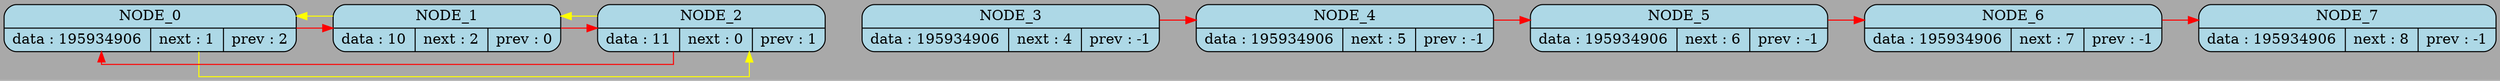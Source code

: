 digraph List
{
	rankdir=LR;
	graph [bgcolor="darkgrey", splines="ortho"]
	node[color="black",fontsize=14];
	edge[color="red",fontcolor="blue",fontsize=12];


node0 [style=filled,fillcolor="lightblue"shape=Mrecord,label="<name> NODE_0 | {data : 195934906 | <next> next : 1 | <prev> prev : 2}"]
node1 [style=filled,fillcolor="lightblue"shape=Mrecord,label="<name> NODE_1 | {data : 10 | <next> next : 2 | <prev> prev : 0}"]
node2 [style=filled,fillcolor="lightblue"shape=Mrecord,label="<name> NODE_2 | {data : 11 | <next> next : 0 | <prev> prev : 1}"]
node3 [style=filled,fillcolor="lightblue"shape=Mrecord,label="<name> NODE_3 | {data : 195934906 | <next> next : 4 | <prev> prev : -1}"]
node4 [style=filled,fillcolor="lightblue"shape=Mrecord,label="<name> NODE_4 | {data : 195934906 | <next> next : 5 | <prev> prev : -1}"]
node5 [style=filled,fillcolor="lightblue"shape=Mrecord,label="<name> NODE_5 | {data : 195934906 | <next> next : 6 | <prev> prev : -1}"]
node6 [style=filled,fillcolor="lightblue"shape=Mrecord,label="<name> NODE_6 | {data : 195934906 | <next> next : 7 | <prev> prev : -1}"]
node7 [style=filled,fillcolor="lightblue"shape=Mrecord,label="<name> NODE_7 | {data : 195934906 | <next> next : 8 | <prev> prev : -1}"]
node0->node1 [weight = 100, color = "invis"]
node1->node2 [weight = 100, color = "invis"]
node2->node3 [weight = 100, color = "invis"]
node3->node4 [weight = 100, color = "invis"]
node4->node5 [weight = 100, color = "invis"]
node5->node6 [weight = 100, color = "invis"]
node6->node7 [weight = 100, color = "invis"]
node0->node1 
node1->node2 
node2->node0 
node3->node4 
node4->node5 
node5->node6 
node6->node7 
node0->node2 [color = "yellow"]
node1->node0 [color = "yellow"]
node2->node1 [color = "yellow"]


}